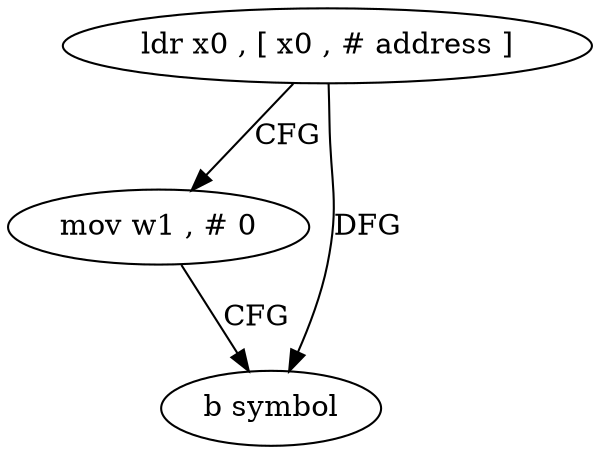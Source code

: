 digraph "func" {
"85696" [label = "ldr x0 , [ x0 , # address ]" ]
"85700" [label = "mov w1 , # 0" ]
"85704" [label = "b symbol" ]
"85696" -> "85700" [ label = "CFG" ]
"85696" -> "85704" [ label = "DFG" ]
"85700" -> "85704" [ label = "CFG" ]
}
